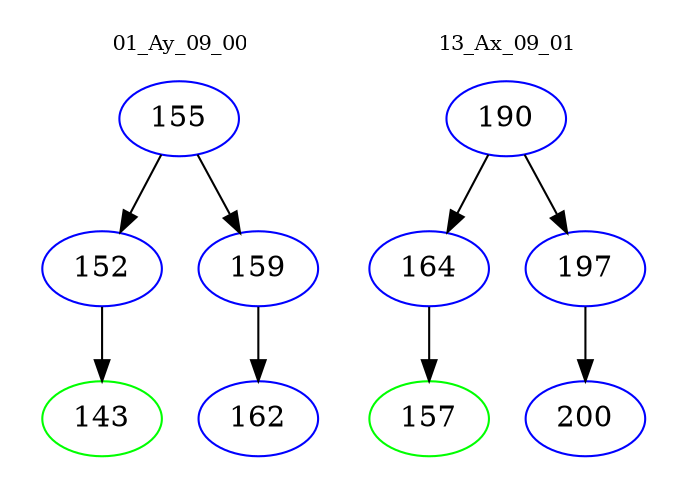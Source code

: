 digraph{
subgraph cluster_0 {
color = white
label = "01_Ay_09_00";
fontsize=10;
T0_155 [label="155", color="blue"]
T0_155 -> T0_152 [color="black"]
T0_152 [label="152", color="blue"]
T0_152 -> T0_143 [color="black"]
T0_143 [label="143", color="green"]
T0_155 -> T0_159 [color="black"]
T0_159 [label="159", color="blue"]
T0_159 -> T0_162 [color="black"]
T0_162 [label="162", color="blue"]
}
subgraph cluster_1 {
color = white
label = "13_Ax_09_01";
fontsize=10;
T1_190 [label="190", color="blue"]
T1_190 -> T1_164 [color="black"]
T1_164 [label="164", color="blue"]
T1_164 -> T1_157 [color="black"]
T1_157 [label="157", color="green"]
T1_190 -> T1_197 [color="black"]
T1_197 [label="197", color="blue"]
T1_197 -> T1_200 [color="black"]
T1_200 [label="200", color="blue"]
}
}

